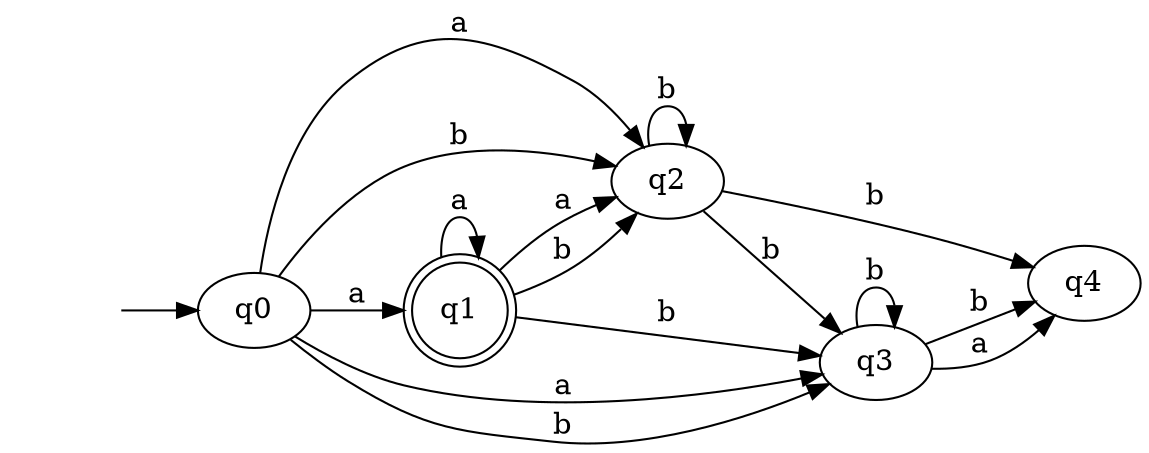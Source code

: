 digraph graph_1
{
	rankdir =  LR; node_start [label = "", shape = none]; 
	node_start ->  q0; 
	q1 [label =q1, shape = doublecircle]; 
	q0 -> q1 [label=a]; 
	q0 -> q2 [label=a]; 
	q0 -> q2 [label=b]; 
	q0 -> q3 [label=a]; 
	q0 -> q3 [label=b]; 
	q1 -> q1 [label=a]; 
	q1 -> q2 [label=a]; 
	q1 -> q2 [label=b]; 
	q1 -> q3 [label=b]; 
	q2 -> q2 [label=b]; 
	q2 -> q4 [label=b]; 
	q2 -> q3 [label=b]; 
	q3 -> q3 [label=b]; 
	q3 -> q4 [label=a]; 
	q3 -> q4 [label=b]; 
}